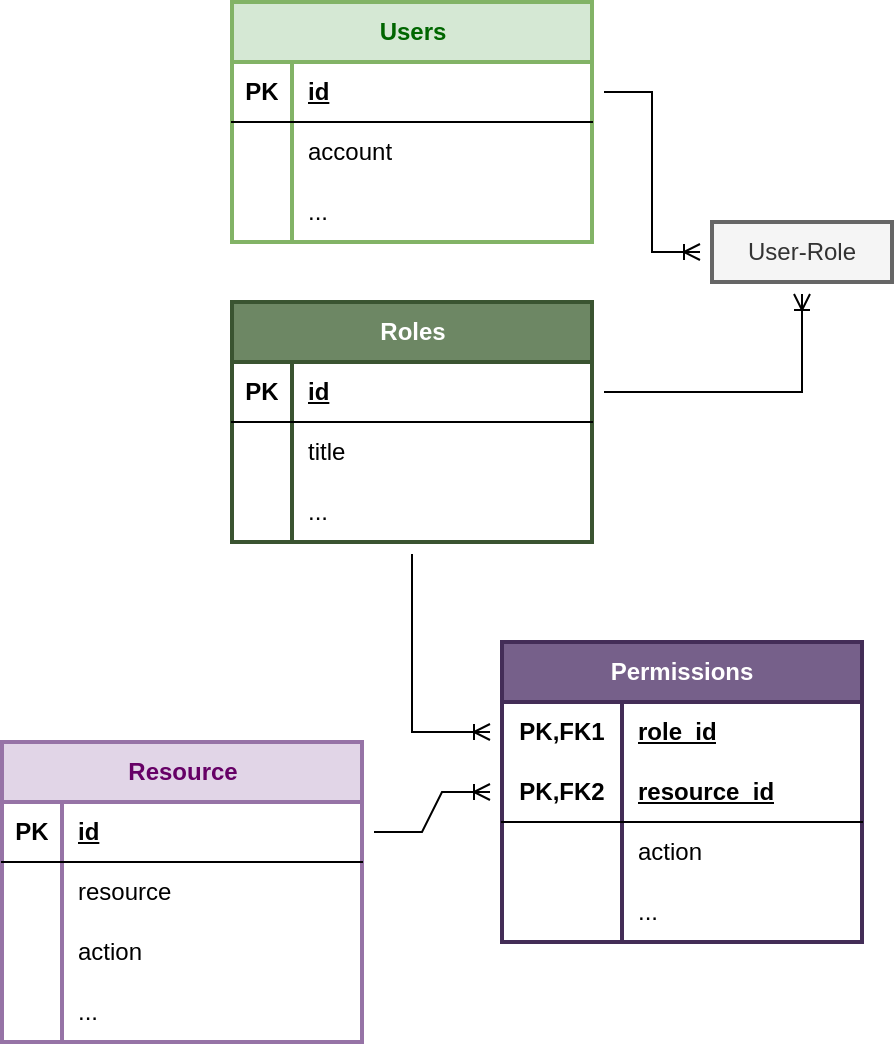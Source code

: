 <mxfile version="28.2.5" pages="2">
  <diagram name="ER" id="w3s_0hFLEcHx1vNmT3p1">
    <mxGraphModel dx="1412" dy="879" grid="1" gridSize="10" guides="1" tooltips="1" connect="1" arrows="1" fold="1" page="1" pageScale="1" pageWidth="1169" pageHeight="827" math="0" shadow="0">
      <root>
        <mxCell id="0" />
        <mxCell id="1" parent="0" />
        <mxCell id="A8mPz_KY28Bky7J0gdrV-1" value="Users" style="shape=table;startSize=30;container=1;collapsible=1;childLayout=tableLayout;fixedRows=1;rowLines=0;fontStyle=1;align=center;resizeLast=1;html=1;rounded=0;fillColor=#d5e8d4;strokeColor=#82b366;fontColor=#006600;strokeWidth=2;" parent="1" vertex="1">
          <mxGeometry x="215" y="40" width="180" height="120" as="geometry" />
        </mxCell>
        <mxCell id="A8mPz_KY28Bky7J0gdrV-2" value="" style="shape=tableRow;horizontal=0;startSize=0;swimlaneHead=0;swimlaneBody=0;fillColor=none;collapsible=0;dropTarget=0;points=[[0,0.5],[1,0.5]];portConstraint=eastwest;top=0;left=0;right=0;bottom=1;" parent="A8mPz_KY28Bky7J0gdrV-1" vertex="1">
          <mxGeometry y="30" width="180" height="30" as="geometry" />
        </mxCell>
        <mxCell id="A8mPz_KY28Bky7J0gdrV-3" value="PK" style="shape=partialRectangle;connectable=0;fillColor=none;top=0;left=0;bottom=0;right=0;fontStyle=1;overflow=hidden;whiteSpace=wrap;html=1;" parent="A8mPz_KY28Bky7J0gdrV-2" vertex="1">
          <mxGeometry width="30" height="30" as="geometry">
            <mxRectangle width="30" height="30" as="alternateBounds" />
          </mxGeometry>
        </mxCell>
        <mxCell id="A8mPz_KY28Bky7J0gdrV-4" value="id" style="shape=partialRectangle;connectable=0;fillColor=none;top=0;left=0;bottom=0;right=0;align=left;spacingLeft=6;fontStyle=5;overflow=hidden;whiteSpace=wrap;html=1;" parent="A8mPz_KY28Bky7J0gdrV-2" vertex="1">
          <mxGeometry x="30" width="150" height="30" as="geometry">
            <mxRectangle width="150" height="30" as="alternateBounds" />
          </mxGeometry>
        </mxCell>
        <mxCell id="A8mPz_KY28Bky7J0gdrV-5" value="" style="shape=tableRow;horizontal=0;startSize=0;swimlaneHead=0;swimlaneBody=0;fillColor=none;collapsible=0;dropTarget=0;points=[[0,0.5],[1,0.5]];portConstraint=eastwest;top=0;left=0;right=0;bottom=0;" parent="A8mPz_KY28Bky7J0gdrV-1" vertex="1">
          <mxGeometry y="60" width="180" height="30" as="geometry" />
        </mxCell>
        <mxCell id="A8mPz_KY28Bky7J0gdrV-6" value="" style="shape=partialRectangle;connectable=0;fillColor=none;top=0;left=0;bottom=0;right=0;editable=1;overflow=hidden;whiteSpace=wrap;html=1;" parent="A8mPz_KY28Bky7J0gdrV-5" vertex="1">
          <mxGeometry width="30" height="30" as="geometry">
            <mxRectangle width="30" height="30" as="alternateBounds" />
          </mxGeometry>
        </mxCell>
        <mxCell id="A8mPz_KY28Bky7J0gdrV-7" value="account" style="shape=partialRectangle;connectable=0;fillColor=none;top=0;left=0;bottom=0;right=0;align=left;spacingLeft=6;overflow=hidden;whiteSpace=wrap;html=1;" parent="A8mPz_KY28Bky7J0gdrV-5" vertex="1">
          <mxGeometry x="30" width="150" height="30" as="geometry">
            <mxRectangle width="150" height="30" as="alternateBounds" />
          </mxGeometry>
        </mxCell>
        <mxCell id="A8mPz_KY28Bky7J0gdrV-8" value="" style="shape=tableRow;horizontal=0;startSize=0;swimlaneHead=0;swimlaneBody=0;fillColor=none;collapsible=0;dropTarget=0;points=[[0,0.5],[1,0.5]];portConstraint=eastwest;top=0;left=0;right=0;bottom=0;" parent="A8mPz_KY28Bky7J0gdrV-1" vertex="1">
          <mxGeometry y="90" width="180" height="30" as="geometry" />
        </mxCell>
        <mxCell id="A8mPz_KY28Bky7J0gdrV-9" value="" style="shape=partialRectangle;connectable=0;fillColor=none;top=0;left=0;bottom=0;right=0;editable=1;overflow=hidden;whiteSpace=wrap;html=1;" parent="A8mPz_KY28Bky7J0gdrV-8" vertex="1">
          <mxGeometry width="30" height="30" as="geometry">
            <mxRectangle width="30" height="30" as="alternateBounds" />
          </mxGeometry>
        </mxCell>
        <mxCell id="A8mPz_KY28Bky7J0gdrV-10" value="..." style="shape=partialRectangle;connectable=0;fillColor=none;top=0;left=0;bottom=0;right=0;align=left;spacingLeft=6;overflow=hidden;whiteSpace=wrap;html=1;" parent="A8mPz_KY28Bky7J0gdrV-8" vertex="1">
          <mxGeometry x="30" width="150" height="30" as="geometry">
            <mxRectangle width="150" height="30" as="alternateBounds" />
          </mxGeometry>
        </mxCell>
        <mxCell id="A8mPz_KY28Bky7J0gdrV-30" value="Roles" style="shape=table;startSize=30;container=1;collapsible=1;childLayout=tableLayout;fixedRows=1;rowLines=0;fontStyle=1;align=center;resizeLast=1;html=1;rounded=0;fillColor=#6d8764;fontColor=#ffffff;strokeColor=#3A5431;strokeWidth=2;" parent="1" vertex="1">
          <mxGeometry x="215" y="190" width="180" height="120" as="geometry" />
        </mxCell>
        <mxCell id="A8mPz_KY28Bky7J0gdrV-31" value="" style="shape=tableRow;horizontal=0;startSize=0;swimlaneHead=0;swimlaneBody=0;fillColor=none;collapsible=0;dropTarget=0;points=[[0,0.5],[1,0.5]];portConstraint=eastwest;top=0;left=0;right=0;bottom=1;" parent="A8mPz_KY28Bky7J0gdrV-30" vertex="1">
          <mxGeometry y="30" width="180" height="30" as="geometry" />
        </mxCell>
        <mxCell id="A8mPz_KY28Bky7J0gdrV-32" value="PK" style="shape=partialRectangle;connectable=0;fillColor=none;top=0;left=0;bottom=0;right=0;fontStyle=1;overflow=hidden;whiteSpace=wrap;html=1;" parent="A8mPz_KY28Bky7J0gdrV-31" vertex="1">
          <mxGeometry width="30" height="30" as="geometry">
            <mxRectangle width="30" height="30" as="alternateBounds" />
          </mxGeometry>
        </mxCell>
        <mxCell id="A8mPz_KY28Bky7J0gdrV-33" value="id" style="shape=partialRectangle;connectable=0;fillColor=none;top=0;left=0;bottom=0;right=0;align=left;spacingLeft=6;fontStyle=5;overflow=hidden;whiteSpace=wrap;html=1;" parent="A8mPz_KY28Bky7J0gdrV-31" vertex="1">
          <mxGeometry x="30" width="150" height="30" as="geometry">
            <mxRectangle width="150" height="30" as="alternateBounds" />
          </mxGeometry>
        </mxCell>
        <mxCell id="A8mPz_KY28Bky7J0gdrV-34" value="" style="shape=tableRow;horizontal=0;startSize=0;swimlaneHead=0;swimlaneBody=0;fillColor=none;collapsible=0;dropTarget=0;points=[[0,0.5],[1,0.5]];portConstraint=eastwest;top=0;left=0;right=0;bottom=0;" parent="A8mPz_KY28Bky7J0gdrV-30" vertex="1">
          <mxGeometry y="60" width="180" height="30" as="geometry" />
        </mxCell>
        <mxCell id="A8mPz_KY28Bky7J0gdrV-35" value="" style="shape=partialRectangle;connectable=0;fillColor=none;top=0;left=0;bottom=0;right=0;editable=1;overflow=hidden;whiteSpace=wrap;html=1;" parent="A8mPz_KY28Bky7J0gdrV-34" vertex="1">
          <mxGeometry width="30" height="30" as="geometry">
            <mxRectangle width="30" height="30" as="alternateBounds" />
          </mxGeometry>
        </mxCell>
        <mxCell id="A8mPz_KY28Bky7J0gdrV-36" value="title" style="shape=partialRectangle;connectable=0;fillColor=none;top=0;left=0;bottom=0;right=0;align=left;spacingLeft=6;overflow=hidden;whiteSpace=wrap;html=1;" parent="A8mPz_KY28Bky7J0gdrV-34" vertex="1">
          <mxGeometry x="30" width="150" height="30" as="geometry">
            <mxRectangle width="150" height="30" as="alternateBounds" />
          </mxGeometry>
        </mxCell>
        <mxCell id="A8mPz_KY28Bky7J0gdrV-37" value="" style="shape=tableRow;horizontal=0;startSize=0;swimlaneHead=0;swimlaneBody=0;fillColor=none;collapsible=0;dropTarget=0;points=[[0,0.5],[1,0.5]];portConstraint=eastwest;top=0;left=0;right=0;bottom=0;" parent="A8mPz_KY28Bky7J0gdrV-30" vertex="1">
          <mxGeometry y="90" width="180" height="30" as="geometry" />
        </mxCell>
        <mxCell id="A8mPz_KY28Bky7J0gdrV-38" value="" style="shape=partialRectangle;connectable=0;fillColor=none;top=0;left=0;bottom=0;right=0;editable=1;overflow=hidden;whiteSpace=wrap;html=1;" parent="A8mPz_KY28Bky7J0gdrV-37" vertex="1">
          <mxGeometry width="30" height="30" as="geometry">
            <mxRectangle width="30" height="30" as="alternateBounds" />
          </mxGeometry>
        </mxCell>
        <mxCell id="A8mPz_KY28Bky7J0gdrV-39" value="..." style="shape=partialRectangle;connectable=0;fillColor=none;top=0;left=0;bottom=0;right=0;align=left;spacingLeft=6;overflow=hidden;whiteSpace=wrap;html=1;" parent="A8mPz_KY28Bky7J0gdrV-37" vertex="1">
          <mxGeometry x="30" width="150" height="30" as="geometry">
            <mxRectangle width="150" height="30" as="alternateBounds" />
          </mxGeometry>
        </mxCell>
        <mxCell id="A8mPz_KY28Bky7J0gdrV-40" value="Resource" style="shape=table;startSize=30;container=1;collapsible=1;childLayout=tableLayout;fixedRows=1;rowLines=0;fontStyle=1;align=center;resizeLast=1;html=1;rounded=0;fillColor=#e1d5e7;strokeColor=#9673a6;fontColor=#660066;strokeWidth=2;" parent="1" vertex="1">
          <mxGeometry x="100" y="410" width="180" height="150" as="geometry" />
        </mxCell>
        <mxCell id="A8mPz_KY28Bky7J0gdrV-41" value="" style="shape=tableRow;horizontal=0;startSize=0;swimlaneHead=0;swimlaneBody=0;fillColor=none;collapsible=0;dropTarget=0;points=[[0,0.5],[1,0.5]];portConstraint=eastwest;top=0;left=0;right=0;bottom=1;" parent="A8mPz_KY28Bky7J0gdrV-40" vertex="1">
          <mxGeometry y="30" width="180" height="30" as="geometry" />
        </mxCell>
        <mxCell id="A8mPz_KY28Bky7J0gdrV-42" value="PK" style="shape=partialRectangle;connectable=0;fillColor=none;top=0;left=0;bottom=0;right=0;fontStyle=1;overflow=hidden;whiteSpace=wrap;html=1;" parent="A8mPz_KY28Bky7J0gdrV-41" vertex="1">
          <mxGeometry width="30" height="30" as="geometry">
            <mxRectangle width="30" height="30" as="alternateBounds" />
          </mxGeometry>
        </mxCell>
        <mxCell id="A8mPz_KY28Bky7J0gdrV-43" value="id" style="shape=partialRectangle;connectable=0;fillColor=none;top=0;left=0;bottom=0;right=0;align=left;spacingLeft=6;fontStyle=5;overflow=hidden;whiteSpace=wrap;html=1;" parent="A8mPz_KY28Bky7J0gdrV-41" vertex="1">
          <mxGeometry x="30" width="150" height="30" as="geometry">
            <mxRectangle width="150" height="30" as="alternateBounds" />
          </mxGeometry>
        </mxCell>
        <mxCell id="A8mPz_KY28Bky7J0gdrV-44" value="" style="shape=tableRow;horizontal=0;startSize=0;swimlaneHead=0;swimlaneBody=0;fillColor=none;collapsible=0;dropTarget=0;points=[[0,0.5],[1,0.5]];portConstraint=eastwest;top=0;left=0;right=0;bottom=0;" parent="A8mPz_KY28Bky7J0gdrV-40" vertex="1">
          <mxGeometry y="60" width="180" height="30" as="geometry" />
        </mxCell>
        <mxCell id="A8mPz_KY28Bky7J0gdrV-45" value="" style="shape=partialRectangle;connectable=0;fillColor=none;top=0;left=0;bottom=0;right=0;editable=1;overflow=hidden;whiteSpace=wrap;html=1;" parent="A8mPz_KY28Bky7J0gdrV-44" vertex="1">
          <mxGeometry width="30" height="30" as="geometry">
            <mxRectangle width="30" height="30" as="alternateBounds" />
          </mxGeometry>
        </mxCell>
        <mxCell id="A8mPz_KY28Bky7J0gdrV-46" value="resource" style="shape=partialRectangle;connectable=0;fillColor=none;top=0;left=0;bottom=0;right=0;align=left;spacingLeft=6;overflow=hidden;whiteSpace=wrap;html=1;" parent="A8mPz_KY28Bky7J0gdrV-44" vertex="1">
          <mxGeometry x="30" width="150" height="30" as="geometry">
            <mxRectangle width="150" height="30" as="alternateBounds" />
          </mxGeometry>
        </mxCell>
        <mxCell id="A8mPz_KY28Bky7J0gdrV-47" value="" style="shape=tableRow;horizontal=0;startSize=0;swimlaneHead=0;swimlaneBody=0;fillColor=none;collapsible=0;dropTarget=0;points=[[0,0.5],[1,0.5]];portConstraint=eastwest;top=0;left=0;right=0;bottom=0;" parent="A8mPz_KY28Bky7J0gdrV-40" vertex="1">
          <mxGeometry y="90" width="180" height="30" as="geometry" />
        </mxCell>
        <mxCell id="A8mPz_KY28Bky7J0gdrV-48" value="" style="shape=partialRectangle;connectable=0;fillColor=none;top=0;left=0;bottom=0;right=0;editable=1;overflow=hidden;whiteSpace=wrap;html=1;" parent="A8mPz_KY28Bky7J0gdrV-47" vertex="1">
          <mxGeometry width="30" height="30" as="geometry">
            <mxRectangle width="30" height="30" as="alternateBounds" />
          </mxGeometry>
        </mxCell>
        <mxCell id="A8mPz_KY28Bky7J0gdrV-49" value="action" style="shape=partialRectangle;connectable=0;fillColor=none;top=0;left=0;bottom=0;right=0;align=left;spacingLeft=6;overflow=hidden;whiteSpace=wrap;html=1;" parent="A8mPz_KY28Bky7J0gdrV-47" vertex="1">
          <mxGeometry x="30" width="150" height="30" as="geometry">
            <mxRectangle width="150" height="30" as="alternateBounds" />
          </mxGeometry>
        </mxCell>
        <mxCell id="A8mPz_KY28Bky7J0gdrV-50" style="shape=tableRow;horizontal=0;startSize=0;swimlaneHead=0;swimlaneBody=0;fillColor=none;collapsible=0;dropTarget=0;points=[[0,0.5],[1,0.5]];portConstraint=eastwest;top=0;left=0;right=0;bottom=0;" parent="A8mPz_KY28Bky7J0gdrV-40" vertex="1">
          <mxGeometry y="120" width="180" height="30" as="geometry" />
        </mxCell>
        <mxCell id="A8mPz_KY28Bky7J0gdrV-51" style="shape=partialRectangle;connectable=0;fillColor=none;top=0;left=0;bottom=0;right=0;editable=1;overflow=hidden;whiteSpace=wrap;html=1;" parent="A8mPz_KY28Bky7J0gdrV-50" vertex="1">
          <mxGeometry width="30" height="30" as="geometry">
            <mxRectangle width="30" height="30" as="alternateBounds" />
          </mxGeometry>
        </mxCell>
        <mxCell id="A8mPz_KY28Bky7J0gdrV-52" value="..." style="shape=partialRectangle;connectable=0;fillColor=none;top=0;left=0;bottom=0;right=0;align=left;spacingLeft=6;overflow=hidden;whiteSpace=wrap;html=1;" parent="A8mPz_KY28Bky7J0gdrV-50" vertex="1">
          <mxGeometry x="30" width="150" height="30" as="geometry">
            <mxRectangle width="150" height="30" as="alternateBounds" />
          </mxGeometry>
        </mxCell>
        <mxCell id="A8mPz_KY28Bky7J0gdrV-53" value="User-Role" style="whiteSpace=wrap;html=1;align=center;fillColor=#f5f5f5;strokeColor=#666666;fontColor=#333333;strokeWidth=2;" parent="1" vertex="1">
          <mxGeometry x="455" y="150" width="90" height="30" as="geometry" />
        </mxCell>
        <mxCell id="A8mPz_KY28Bky7J0gdrV-55" value="" style="fontSize=12;html=1;endArrow=ERoneToMany;rounded=0;strokeColor=default;align=center;verticalAlign=middle;fontFamily=Helvetica;fontColor=default;labelBackgroundColor=default;sourcePerimeterSpacing=6;targetPerimeterSpacing=6;edgeStyle=entityRelationEdgeStyle;" parent="1" source="A8mPz_KY28Bky7J0gdrV-2" target="A8mPz_KY28Bky7J0gdrV-53" edge="1">
          <mxGeometry width="100" height="100" relative="1" as="geometry">
            <mxPoint x="185" y="480" as="sourcePoint" />
            <mxPoint x="285" y="380" as="targetPoint" />
          </mxGeometry>
        </mxCell>
        <mxCell id="A8mPz_KY28Bky7J0gdrV-57" value="" style="fontSize=12;html=1;endArrow=ERoneToMany;rounded=0;sourcePerimeterSpacing=6;targetPerimeterSpacing=6;edgeStyle=orthogonalEdgeStyle;" parent="1" source="A8mPz_KY28Bky7J0gdrV-31" target="A8mPz_KY28Bky7J0gdrV-53" edge="1">
          <mxGeometry width="100" height="100" relative="1" as="geometry">
            <mxPoint x="95" y="240" as="sourcePoint" />
            <mxPoint x="175" y="255" as="targetPoint" />
            <Array as="points">
              <mxPoint x="500" y="235" />
            </Array>
          </mxGeometry>
        </mxCell>
        <mxCell id="A8mPz_KY28Bky7J0gdrV-58" value="" style="fontSize=12;html=1;endArrow=ERoneToMany;rounded=0;strokeColor=default;align=center;verticalAlign=middle;fontFamily=Helvetica;fontColor=default;labelBackgroundColor=default;sourcePerimeterSpacing=6;targetPerimeterSpacing=6;edgeStyle=entityRelationEdgeStyle;" parent="1" source="A8mPz_KY28Bky7J0gdrV-41" target="VNSslHmStypPV7l0UuxG-24" edge="1">
          <mxGeometry width="100" height="100" relative="1" as="geometry">
            <mxPoint x="340" y="126" as="sourcePoint" />
            <mxPoint x="79" y="331" as="targetPoint" />
          </mxGeometry>
        </mxCell>
        <mxCell id="A8mPz_KY28Bky7J0gdrV-59" value="" style="fontSize=12;html=1;endArrow=ERoneToMany;rounded=0;strokeColor=default;align=center;verticalAlign=middle;fontFamily=Helvetica;fontColor=default;labelBackgroundColor=default;sourcePerimeterSpacing=6;targetPerimeterSpacing=6;edgeStyle=elbowEdgeStyle;" parent="1" source="A8mPz_KY28Bky7J0gdrV-30" target="VNSslHmStypPV7l0UuxG-21" edge="1">
          <mxGeometry width="100" height="100" relative="1" as="geometry">
            <mxPoint x="375" y="270" as="sourcePoint" />
            <mxPoint x="206" y="365" as="targetPoint" />
            <Array as="points">
              <mxPoint x="305" y="340" />
            </Array>
          </mxGeometry>
        </mxCell>
        <mxCell id="VNSslHmStypPV7l0UuxG-20" value="Permissions" style="shape=table;startSize=30;container=1;collapsible=1;childLayout=tableLayout;fixedRows=1;rowLines=0;fontStyle=1;align=center;resizeLast=1;html=1;whiteSpace=wrap;strokeWidth=2;fillColor=#76608a;strokeColor=#432D57;fontColor=#ffffff;" parent="1" vertex="1">
          <mxGeometry x="350" y="360" width="180" height="150" as="geometry" />
        </mxCell>
        <mxCell id="VNSslHmStypPV7l0UuxG-21" value="" style="shape=tableRow;horizontal=0;startSize=0;swimlaneHead=0;swimlaneBody=0;fillColor=none;collapsible=0;dropTarget=0;points=[[0,0.5],[1,0.5]];portConstraint=eastwest;top=0;left=0;right=0;bottom=0;html=1;" parent="VNSslHmStypPV7l0UuxG-20" vertex="1">
          <mxGeometry y="30" width="180" height="30" as="geometry" />
        </mxCell>
        <mxCell id="VNSslHmStypPV7l0UuxG-22" value="PK,FK1" style="shape=partialRectangle;connectable=0;fillColor=none;top=0;left=0;bottom=0;right=0;fontStyle=1;overflow=hidden;html=1;whiteSpace=wrap;" parent="VNSslHmStypPV7l0UuxG-21" vertex="1">
          <mxGeometry width="60" height="30" as="geometry">
            <mxRectangle width="60" height="30" as="alternateBounds" />
          </mxGeometry>
        </mxCell>
        <mxCell id="VNSslHmStypPV7l0UuxG-23" value="role_id" style="shape=partialRectangle;connectable=0;fillColor=none;top=0;left=0;bottom=0;right=0;align=left;spacingLeft=6;fontStyle=5;overflow=hidden;html=1;whiteSpace=wrap;" parent="VNSslHmStypPV7l0UuxG-21" vertex="1">
          <mxGeometry x="60" width="120" height="30" as="geometry">
            <mxRectangle width="120" height="30" as="alternateBounds" />
          </mxGeometry>
        </mxCell>
        <mxCell id="VNSslHmStypPV7l0UuxG-24" value="" style="shape=tableRow;horizontal=0;startSize=0;swimlaneHead=0;swimlaneBody=0;fillColor=none;collapsible=0;dropTarget=0;points=[[0,0.5],[1,0.5]];portConstraint=eastwest;top=0;left=0;right=0;bottom=1;html=1;" parent="VNSslHmStypPV7l0UuxG-20" vertex="1">
          <mxGeometry y="60" width="180" height="30" as="geometry" />
        </mxCell>
        <mxCell id="VNSslHmStypPV7l0UuxG-25" value="PK,FK2" style="shape=partialRectangle;connectable=0;fillColor=none;top=0;left=0;bottom=0;right=0;fontStyle=1;overflow=hidden;html=1;whiteSpace=wrap;" parent="VNSslHmStypPV7l0UuxG-24" vertex="1">
          <mxGeometry width="60" height="30" as="geometry">
            <mxRectangle width="60" height="30" as="alternateBounds" />
          </mxGeometry>
        </mxCell>
        <mxCell id="VNSslHmStypPV7l0UuxG-26" value="resource_id" style="shape=partialRectangle;connectable=0;fillColor=none;top=0;left=0;bottom=0;right=0;align=left;spacingLeft=6;fontStyle=5;overflow=hidden;html=1;whiteSpace=wrap;" parent="VNSslHmStypPV7l0UuxG-24" vertex="1">
          <mxGeometry x="60" width="120" height="30" as="geometry">
            <mxRectangle width="120" height="30" as="alternateBounds" />
          </mxGeometry>
        </mxCell>
        <mxCell id="VNSslHmStypPV7l0UuxG-27" value="" style="shape=tableRow;horizontal=0;startSize=0;swimlaneHead=0;swimlaneBody=0;fillColor=none;collapsible=0;dropTarget=0;points=[[0,0.5],[1,0.5]];portConstraint=eastwest;top=0;left=0;right=0;bottom=0;html=1;" parent="VNSslHmStypPV7l0UuxG-20" vertex="1">
          <mxGeometry y="90" width="180" height="30" as="geometry" />
        </mxCell>
        <mxCell id="VNSslHmStypPV7l0UuxG-28" value="" style="shape=partialRectangle;connectable=0;fillColor=none;top=0;left=0;bottom=0;right=0;editable=1;overflow=hidden;html=1;whiteSpace=wrap;" parent="VNSslHmStypPV7l0UuxG-27" vertex="1">
          <mxGeometry width="60" height="30" as="geometry">
            <mxRectangle width="60" height="30" as="alternateBounds" />
          </mxGeometry>
        </mxCell>
        <mxCell id="VNSslHmStypPV7l0UuxG-29" value="action" style="shape=partialRectangle;connectable=0;fillColor=none;top=0;left=0;bottom=0;right=0;align=left;spacingLeft=6;overflow=hidden;html=1;whiteSpace=wrap;" parent="VNSslHmStypPV7l0UuxG-27" vertex="1">
          <mxGeometry x="60" width="120" height="30" as="geometry">
            <mxRectangle width="120" height="30" as="alternateBounds" />
          </mxGeometry>
        </mxCell>
        <mxCell id="VNSslHmStypPV7l0UuxG-30" value="" style="shape=tableRow;horizontal=0;startSize=0;swimlaneHead=0;swimlaneBody=0;fillColor=none;collapsible=0;dropTarget=0;points=[[0,0.5],[1,0.5]];portConstraint=eastwest;top=0;left=0;right=0;bottom=0;html=1;" parent="VNSslHmStypPV7l0UuxG-20" vertex="1">
          <mxGeometry y="120" width="180" height="30" as="geometry" />
        </mxCell>
        <mxCell id="VNSslHmStypPV7l0UuxG-31" value="" style="shape=partialRectangle;connectable=0;fillColor=none;top=0;left=0;bottom=0;right=0;editable=1;overflow=hidden;html=1;whiteSpace=wrap;" parent="VNSslHmStypPV7l0UuxG-30" vertex="1">
          <mxGeometry width="60" height="30" as="geometry">
            <mxRectangle width="60" height="30" as="alternateBounds" />
          </mxGeometry>
        </mxCell>
        <mxCell id="VNSslHmStypPV7l0UuxG-32" value="..." style="shape=partialRectangle;connectable=0;fillColor=none;top=0;left=0;bottom=0;right=0;align=left;spacingLeft=6;overflow=hidden;html=1;whiteSpace=wrap;" parent="VNSslHmStypPV7l0UuxG-30" vertex="1">
          <mxGeometry x="60" width="120" height="30" as="geometry">
            <mxRectangle width="120" height="30" as="alternateBounds" />
          </mxGeometry>
        </mxCell>
      </root>
    </mxGraphModel>
  </diagram>
  <diagram id="a9y8sflURFQLQtcYERg5" name="Permission">
    <mxGraphModel dx="1412" dy="879" grid="1" gridSize="10" guides="1" tooltips="1" connect="1" arrows="1" fold="1" page="1" pageScale="1" pageWidth="1169" pageHeight="827" math="0" shadow="0">
      <root>
        <mxCell id="0" />
        <mxCell id="1" parent="0" />
        <mxCell id="rOwP_tem0etZIaTnSUCH-6" style="shape=connector;rounded=0;orthogonalLoop=1;jettySize=auto;html=1;strokeColor=default;align=center;verticalAlign=middle;fontFamily=Helvetica;fontSize=11;fontColor=default;labelBackgroundColor=default;endArrow=classic;sourcePerimeterSpacing=5;targetPerimeterSpacing=5;edgeStyle=orthogonalEdgeStyle;" edge="1" parent="1" source="rOwP_tem0etZIaTnSUCH-2" target="rOwP_tem0etZIaTnSUCH-5">
          <mxGeometry relative="1" as="geometry">
            <Array as="points">
              <mxPoint x="220" y="140" />
            </Array>
          </mxGeometry>
        </mxCell>
        <mxCell id="rOwP_tem0etZIaTnSUCH-8" style="edgeStyle=none;shape=connector;rounded=0;orthogonalLoop=1;jettySize=auto;html=1;strokeColor=default;align=center;verticalAlign=middle;fontFamily=Helvetica;fontSize=11;fontColor=default;labelBackgroundColor=default;endArrow=classic;sourcePerimeterSpacing=5;targetPerimeterSpacing=5;" edge="1" parent="1" source="rOwP_tem0etZIaTnSUCH-2" target="rOwP_tem0etZIaTnSUCH-7">
          <mxGeometry relative="1" as="geometry" />
        </mxCell>
        <mxCell id="rOwP_tem0etZIaTnSUCH-2" value="Role ID" style="rounded=0;whiteSpace=wrap;html=1;" vertex="1" parent="1">
          <mxGeometry x="160" y="40" width="120" height="40" as="geometry" />
        </mxCell>
        <mxCell id="rOwP_tem0etZIaTnSUCH-4" style="rounded=0;orthogonalLoop=1;jettySize=auto;html=1;sourcePerimeterSpacing=5;targetPerimeterSpacing=5;" edge="1" parent="1" source="rOwP_tem0etZIaTnSUCH-3" target="rOwP_tem0etZIaTnSUCH-2">
          <mxGeometry relative="1" as="geometry" />
        </mxCell>
        <mxCell id="rOwP_tem0etZIaTnSUCH-3" value="" style="ellipse;fillColor=strokeColor;html=1;" vertex="1" parent="1">
          <mxGeometry x="90" y="45" width="30" height="30" as="geometry" />
        </mxCell>
        <mxCell id="rOwP_tem0etZIaTnSUCH-12" style="edgeStyle=none;shape=connector;rounded=0;orthogonalLoop=1;jettySize=auto;html=1;strokeColor=default;align=center;verticalAlign=middle;fontFamily=Helvetica;fontSize=11;fontColor=default;labelBackgroundColor=default;endArrow=classic;sourcePerimeterSpacing=5;targetPerimeterSpacing=5;" edge="1" parent="1" source="rOwP_tem0etZIaTnSUCH-5" target="rOwP_tem0etZIaTnSUCH-11">
          <mxGeometry relative="1" as="geometry" />
        </mxCell>
        <mxCell id="rOwP_tem0etZIaTnSUCH-5" value="Resource ID" style="rounded=0;whiteSpace=wrap;html=1;" vertex="1" parent="1">
          <mxGeometry x="320" y="120" width="120" height="40" as="geometry" />
        </mxCell>
        <mxCell id="rOwP_tem0etZIaTnSUCH-10" style="edgeStyle=none;shape=connector;rounded=0;orthogonalLoop=1;jettySize=auto;html=1;strokeColor=default;align=center;verticalAlign=middle;fontFamily=Helvetica;fontSize=11;fontColor=default;labelBackgroundColor=default;endArrow=classic;sourcePerimeterSpacing=5;targetPerimeterSpacing=5;" edge="1" parent="1" source="rOwP_tem0etZIaTnSUCH-7" target="rOwP_tem0etZIaTnSUCH-9">
          <mxGeometry relative="1" as="geometry" />
        </mxCell>
        <mxCell id="rOwP_tem0etZIaTnSUCH-7" value="Resource ID" style="rounded=0;whiteSpace=wrap;html=1;dashed=1;fontStyle=2" vertex="1" parent="1">
          <mxGeometry x="320" y="40" width="120" height="40" as="geometry" />
        </mxCell>
        <mxCell id="rOwP_tem0etZIaTnSUCH-14" style="edgeStyle=none;shape=connector;rounded=0;orthogonalLoop=1;jettySize=auto;html=1;strokeColor=default;align=center;verticalAlign=middle;fontFamily=Helvetica;fontSize=11;fontColor=default;labelBackgroundColor=default;endArrow=classic;sourcePerimeterSpacing=5;targetPerimeterSpacing=5;" edge="1" parent="1" source="rOwP_tem0etZIaTnSUCH-9" target="rOwP_tem0etZIaTnSUCH-13">
          <mxGeometry relative="1" as="geometry" />
        </mxCell>
        <mxCell id="rOwP_tem0etZIaTnSUCH-9" value="Insert" style="rounded=0;whiteSpace=wrap;html=1;" vertex="1" parent="1">
          <mxGeometry x="480" y="40" width="120" height="40" as="geometry" />
        </mxCell>
        <mxCell id="rOwP_tem0etZIaTnSUCH-15" style="edgeStyle=elbowEdgeStyle;shape=connector;rounded=0;orthogonalLoop=1;jettySize=auto;html=1;strokeColor=default;align=center;verticalAlign=middle;fontFamily=Helvetica;fontSize=11;fontColor=default;labelBackgroundColor=default;endArrow=classic;sourcePerimeterSpacing=5;targetPerimeterSpacing=5;" edge="1" parent="1" source="rOwP_tem0etZIaTnSUCH-11" target="rOwP_tem0etZIaTnSUCH-13">
          <mxGeometry relative="1" as="geometry">
            <Array as="points">
              <mxPoint x="640" y="100" />
            </Array>
          </mxGeometry>
        </mxCell>
        <mxCell id="rOwP_tem0etZIaTnSUCH-11" value="Update" style="rounded=0;whiteSpace=wrap;html=1;" vertex="1" parent="1">
          <mxGeometry x="480" y="120" width="120" height="40" as="geometry" />
        </mxCell>
        <mxCell id="rOwP_tem0etZIaTnSUCH-13" value="" style="ellipse;fillColor=strokeColor;html=1;" vertex="1" parent="1">
          <mxGeometry x="680" y="45" width="30" height="30" as="geometry" />
        </mxCell>
      </root>
    </mxGraphModel>
  </diagram>
</mxfile>
